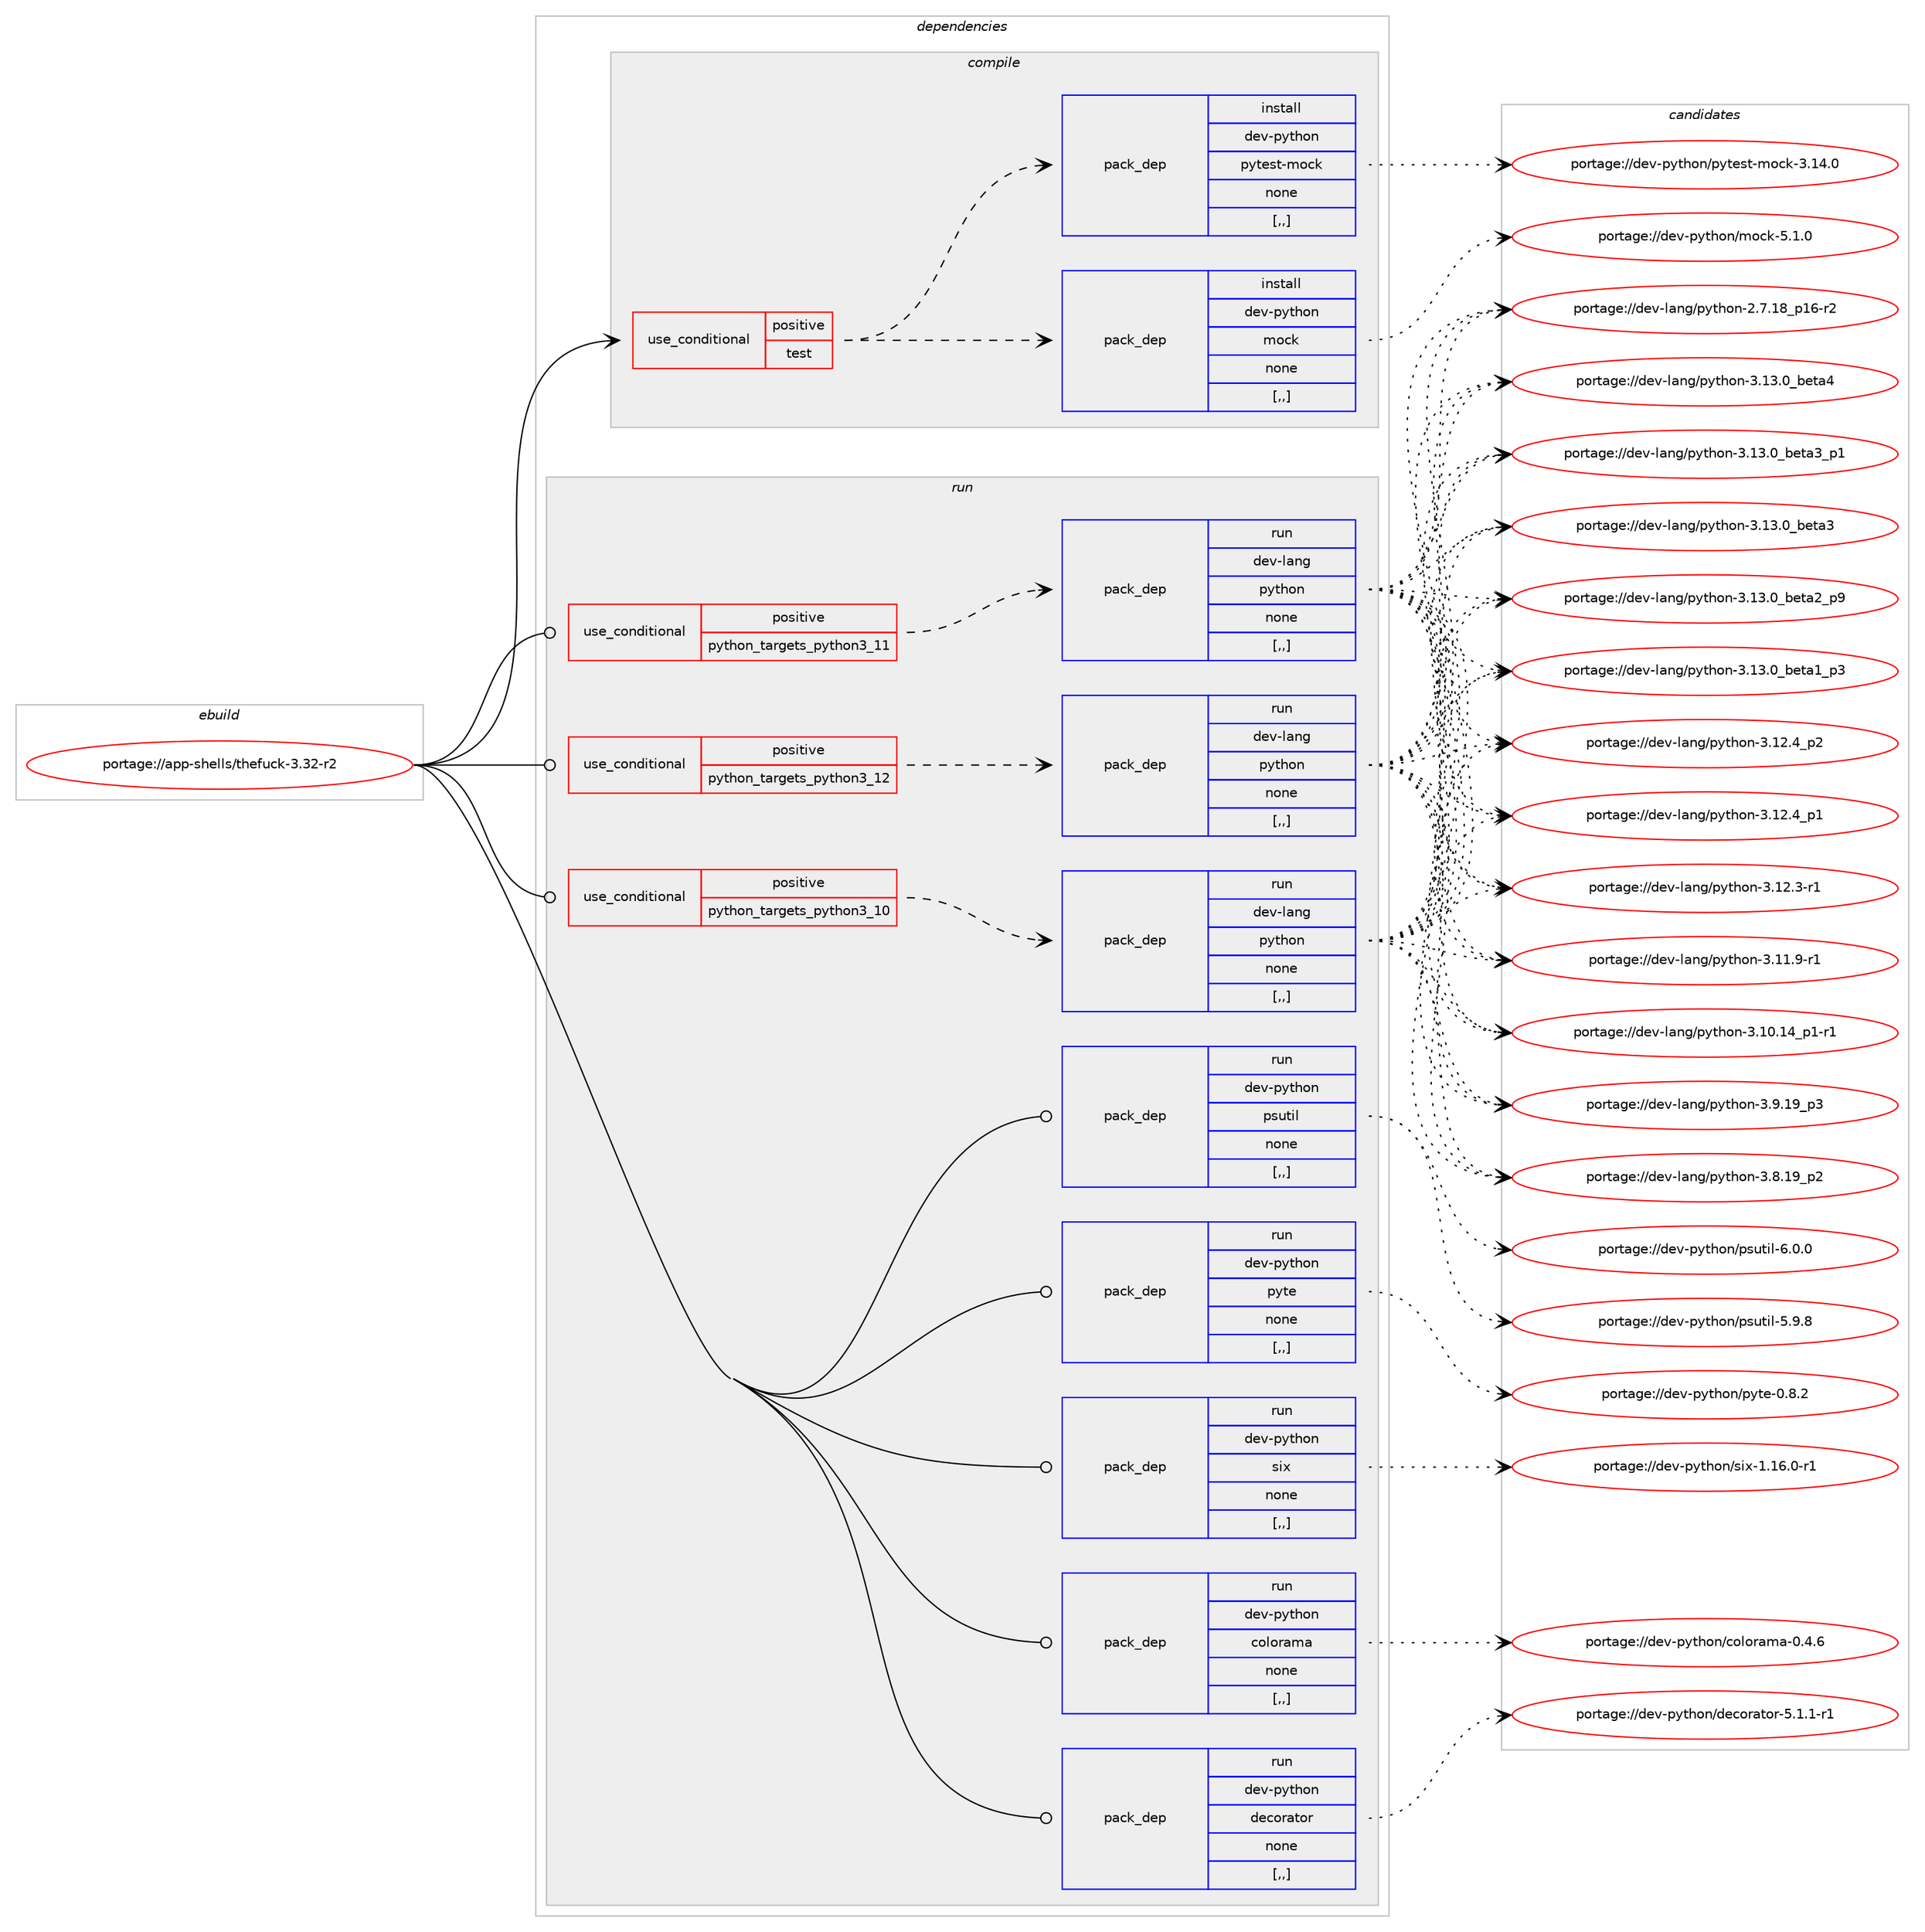 digraph prolog {

# *************
# Graph options
# *************

newrank=true;
concentrate=true;
compound=true;
graph [rankdir=LR,fontname=Helvetica,fontsize=10,ranksep=1.5];#, ranksep=2.5, nodesep=0.2];
edge  [arrowhead=vee];
node  [fontname=Helvetica,fontsize=10];

# **********
# The ebuild
# **********

subgraph cluster_leftcol {
color=gray;
label=<<i>ebuild</i>>;
id [label="portage://app-shells/thefuck-3.32-r2", color=red, width=4, href="../app-shells/thefuck-3.32-r2.svg"];
}

# ****************
# The dependencies
# ****************

subgraph cluster_midcol {
color=gray;
label=<<i>dependencies</i>>;
subgraph cluster_compile {
fillcolor="#eeeeee";
style=filled;
label=<<i>compile</i>>;
subgraph cond14528 {
dependency52357 [label=<<TABLE BORDER="0" CELLBORDER="1" CELLSPACING="0" CELLPADDING="4"><TR><TD ROWSPAN="3" CELLPADDING="10">use_conditional</TD></TR><TR><TD>positive</TD></TR><TR><TD>test</TD></TR></TABLE>>, shape=none, color=red];
subgraph pack37340 {
dependency52358 [label=<<TABLE BORDER="0" CELLBORDER="1" CELLSPACING="0" CELLPADDING="4" WIDTH="220"><TR><TD ROWSPAN="6" CELLPADDING="30">pack_dep</TD></TR><TR><TD WIDTH="110">install</TD></TR><TR><TD>dev-python</TD></TR><TR><TD>mock</TD></TR><TR><TD>none</TD></TR><TR><TD>[,,]</TD></TR></TABLE>>, shape=none, color=blue];
}
dependency52357:e -> dependency52358:w [weight=20,style="dashed",arrowhead="vee"];
subgraph pack37341 {
dependency52359 [label=<<TABLE BORDER="0" CELLBORDER="1" CELLSPACING="0" CELLPADDING="4" WIDTH="220"><TR><TD ROWSPAN="6" CELLPADDING="30">pack_dep</TD></TR><TR><TD WIDTH="110">install</TD></TR><TR><TD>dev-python</TD></TR><TR><TD>pytest-mock</TD></TR><TR><TD>none</TD></TR><TR><TD>[,,]</TD></TR></TABLE>>, shape=none, color=blue];
}
dependency52357:e -> dependency52359:w [weight=20,style="dashed",arrowhead="vee"];
}
id:e -> dependency52357:w [weight=20,style="solid",arrowhead="vee"];
}
subgraph cluster_compileandrun {
fillcolor="#eeeeee";
style=filled;
label=<<i>compile and run</i>>;
}
subgraph cluster_run {
fillcolor="#eeeeee";
style=filled;
label=<<i>run</i>>;
subgraph cond14529 {
dependency52360 [label=<<TABLE BORDER="0" CELLBORDER="1" CELLSPACING="0" CELLPADDING="4"><TR><TD ROWSPAN="3" CELLPADDING="10">use_conditional</TD></TR><TR><TD>positive</TD></TR><TR><TD>python_targets_python3_10</TD></TR></TABLE>>, shape=none, color=red];
subgraph pack37342 {
dependency52361 [label=<<TABLE BORDER="0" CELLBORDER="1" CELLSPACING="0" CELLPADDING="4" WIDTH="220"><TR><TD ROWSPAN="6" CELLPADDING="30">pack_dep</TD></TR><TR><TD WIDTH="110">run</TD></TR><TR><TD>dev-lang</TD></TR><TR><TD>python</TD></TR><TR><TD>none</TD></TR><TR><TD>[,,]</TD></TR></TABLE>>, shape=none, color=blue];
}
dependency52360:e -> dependency52361:w [weight=20,style="dashed",arrowhead="vee"];
}
id:e -> dependency52360:w [weight=20,style="solid",arrowhead="odot"];
subgraph cond14530 {
dependency52362 [label=<<TABLE BORDER="0" CELLBORDER="1" CELLSPACING="0" CELLPADDING="4"><TR><TD ROWSPAN="3" CELLPADDING="10">use_conditional</TD></TR><TR><TD>positive</TD></TR><TR><TD>python_targets_python3_11</TD></TR></TABLE>>, shape=none, color=red];
subgraph pack37343 {
dependency52363 [label=<<TABLE BORDER="0" CELLBORDER="1" CELLSPACING="0" CELLPADDING="4" WIDTH="220"><TR><TD ROWSPAN="6" CELLPADDING="30">pack_dep</TD></TR><TR><TD WIDTH="110">run</TD></TR><TR><TD>dev-lang</TD></TR><TR><TD>python</TD></TR><TR><TD>none</TD></TR><TR><TD>[,,]</TD></TR></TABLE>>, shape=none, color=blue];
}
dependency52362:e -> dependency52363:w [weight=20,style="dashed",arrowhead="vee"];
}
id:e -> dependency52362:w [weight=20,style="solid",arrowhead="odot"];
subgraph cond14531 {
dependency52364 [label=<<TABLE BORDER="0" CELLBORDER="1" CELLSPACING="0" CELLPADDING="4"><TR><TD ROWSPAN="3" CELLPADDING="10">use_conditional</TD></TR><TR><TD>positive</TD></TR><TR><TD>python_targets_python3_12</TD></TR></TABLE>>, shape=none, color=red];
subgraph pack37344 {
dependency52365 [label=<<TABLE BORDER="0" CELLBORDER="1" CELLSPACING="0" CELLPADDING="4" WIDTH="220"><TR><TD ROWSPAN="6" CELLPADDING="30">pack_dep</TD></TR><TR><TD WIDTH="110">run</TD></TR><TR><TD>dev-lang</TD></TR><TR><TD>python</TD></TR><TR><TD>none</TD></TR><TR><TD>[,,]</TD></TR></TABLE>>, shape=none, color=blue];
}
dependency52364:e -> dependency52365:w [weight=20,style="dashed",arrowhead="vee"];
}
id:e -> dependency52364:w [weight=20,style="solid",arrowhead="odot"];
subgraph pack37345 {
dependency52366 [label=<<TABLE BORDER="0" CELLBORDER="1" CELLSPACING="0" CELLPADDING="4" WIDTH="220"><TR><TD ROWSPAN="6" CELLPADDING="30">pack_dep</TD></TR><TR><TD WIDTH="110">run</TD></TR><TR><TD>dev-python</TD></TR><TR><TD>colorama</TD></TR><TR><TD>none</TD></TR><TR><TD>[,,]</TD></TR></TABLE>>, shape=none, color=blue];
}
id:e -> dependency52366:w [weight=20,style="solid",arrowhead="odot"];
subgraph pack37346 {
dependency52367 [label=<<TABLE BORDER="0" CELLBORDER="1" CELLSPACING="0" CELLPADDING="4" WIDTH="220"><TR><TD ROWSPAN="6" CELLPADDING="30">pack_dep</TD></TR><TR><TD WIDTH="110">run</TD></TR><TR><TD>dev-python</TD></TR><TR><TD>decorator</TD></TR><TR><TD>none</TD></TR><TR><TD>[,,]</TD></TR></TABLE>>, shape=none, color=blue];
}
id:e -> dependency52367:w [weight=20,style="solid",arrowhead="odot"];
subgraph pack37347 {
dependency52368 [label=<<TABLE BORDER="0" CELLBORDER="1" CELLSPACING="0" CELLPADDING="4" WIDTH="220"><TR><TD ROWSPAN="6" CELLPADDING="30">pack_dep</TD></TR><TR><TD WIDTH="110">run</TD></TR><TR><TD>dev-python</TD></TR><TR><TD>psutil</TD></TR><TR><TD>none</TD></TR><TR><TD>[,,]</TD></TR></TABLE>>, shape=none, color=blue];
}
id:e -> dependency52368:w [weight=20,style="solid",arrowhead="odot"];
subgraph pack37348 {
dependency52369 [label=<<TABLE BORDER="0" CELLBORDER="1" CELLSPACING="0" CELLPADDING="4" WIDTH="220"><TR><TD ROWSPAN="6" CELLPADDING="30">pack_dep</TD></TR><TR><TD WIDTH="110">run</TD></TR><TR><TD>dev-python</TD></TR><TR><TD>pyte</TD></TR><TR><TD>none</TD></TR><TR><TD>[,,]</TD></TR></TABLE>>, shape=none, color=blue];
}
id:e -> dependency52369:w [weight=20,style="solid",arrowhead="odot"];
subgraph pack37349 {
dependency52370 [label=<<TABLE BORDER="0" CELLBORDER="1" CELLSPACING="0" CELLPADDING="4" WIDTH="220"><TR><TD ROWSPAN="6" CELLPADDING="30">pack_dep</TD></TR><TR><TD WIDTH="110">run</TD></TR><TR><TD>dev-python</TD></TR><TR><TD>six</TD></TR><TR><TD>none</TD></TR><TR><TD>[,,]</TD></TR></TABLE>>, shape=none, color=blue];
}
id:e -> dependency52370:w [weight=20,style="solid",arrowhead="odot"];
}
}

# **************
# The candidates
# **************

subgraph cluster_choices {
rank=same;
color=gray;
label=<<i>candidates</i>>;

subgraph choice37340 {
color=black;
nodesep=1;
choice100101118451121211161041111104710911199107455346494648 [label="portage://dev-python/mock-5.1.0", color=red, width=4,href="../dev-python/mock-5.1.0.svg"];
dependency52358:e -> choice100101118451121211161041111104710911199107455346494648:w [style=dotted,weight="100"];
}
subgraph choice37341 {
color=black;
nodesep=1;
choice1001011184511212111610411111047112121116101115116451091119910745514649524648 [label="portage://dev-python/pytest-mock-3.14.0", color=red, width=4,href="../dev-python/pytest-mock-3.14.0.svg"];
dependency52359:e -> choice1001011184511212111610411111047112121116101115116451091119910745514649524648:w [style=dotted,weight="100"];
}
subgraph choice37342 {
color=black;
nodesep=1;
choice1001011184510897110103471121211161041111104551464951464895981011169752 [label="portage://dev-lang/python-3.13.0_beta4", color=red, width=4,href="../dev-lang/python-3.13.0_beta4.svg"];
choice10010111845108971101034711212111610411111045514649514648959810111697519511249 [label="portage://dev-lang/python-3.13.0_beta3_p1", color=red, width=4,href="../dev-lang/python-3.13.0_beta3_p1.svg"];
choice1001011184510897110103471121211161041111104551464951464895981011169751 [label="portage://dev-lang/python-3.13.0_beta3", color=red, width=4,href="../dev-lang/python-3.13.0_beta3.svg"];
choice10010111845108971101034711212111610411111045514649514648959810111697509511257 [label="portage://dev-lang/python-3.13.0_beta2_p9", color=red, width=4,href="../dev-lang/python-3.13.0_beta2_p9.svg"];
choice10010111845108971101034711212111610411111045514649514648959810111697499511251 [label="portage://dev-lang/python-3.13.0_beta1_p3", color=red, width=4,href="../dev-lang/python-3.13.0_beta1_p3.svg"];
choice100101118451089711010347112121116104111110455146495046529511250 [label="portage://dev-lang/python-3.12.4_p2", color=red, width=4,href="../dev-lang/python-3.12.4_p2.svg"];
choice100101118451089711010347112121116104111110455146495046529511249 [label="portage://dev-lang/python-3.12.4_p1", color=red, width=4,href="../dev-lang/python-3.12.4_p1.svg"];
choice100101118451089711010347112121116104111110455146495046514511449 [label="portage://dev-lang/python-3.12.3-r1", color=red, width=4,href="../dev-lang/python-3.12.3-r1.svg"];
choice100101118451089711010347112121116104111110455146494946574511449 [label="portage://dev-lang/python-3.11.9-r1", color=red, width=4,href="../dev-lang/python-3.11.9-r1.svg"];
choice100101118451089711010347112121116104111110455146494846495295112494511449 [label="portage://dev-lang/python-3.10.14_p1-r1", color=red, width=4,href="../dev-lang/python-3.10.14_p1-r1.svg"];
choice100101118451089711010347112121116104111110455146574649579511251 [label="portage://dev-lang/python-3.9.19_p3", color=red, width=4,href="../dev-lang/python-3.9.19_p3.svg"];
choice100101118451089711010347112121116104111110455146564649579511250 [label="portage://dev-lang/python-3.8.19_p2", color=red, width=4,href="../dev-lang/python-3.8.19_p2.svg"];
choice100101118451089711010347112121116104111110455046554649569511249544511450 [label="portage://dev-lang/python-2.7.18_p16-r2", color=red, width=4,href="../dev-lang/python-2.7.18_p16-r2.svg"];
dependency52361:e -> choice1001011184510897110103471121211161041111104551464951464895981011169752:w [style=dotted,weight="100"];
dependency52361:e -> choice10010111845108971101034711212111610411111045514649514648959810111697519511249:w [style=dotted,weight="100"];
dependency52361:e -> choice1001011184510897110103471121211161041111104551464951464895981011169751:w [style=dotted,weight="100"];
dependency52361:e -> choice10010111845108971101034711212111610411111045514649514648959810111697509511257:w [style=dotted,weight="100"];
dependency52361:e -> choice10010111845108971101034711212111610411111045514649514648959810111697499511251:w [style=dotted,weight="100"];
dependency52361:e -> choice100101118451089711010347112121116104111110455146495046529511250:w [style=dotted,weight="100"];
dependency52361:e -> choice100101118451089711010347112121116104111110455146495046529511249:w [style=dotted,weight="100"];
dependency52361:e -> choice100101118451089711010347112121116104111110455146495046514511449:w [style=dotted,weight="100"];
dependency52361:e -> choice100101118451089711010347112121116104111110455146494946574511449:w [style=dotted,weight="100"];
dependency52361:e -> choice100101118451089711010347112121116104111110455146494846495295112494511449:w [style=dotted,weight="100"];
dependency52361:e -> choice100101118451089711010347112121116104111110455146574649579511251:w [style=dotted,weight="100"];
dependency52361:e -> choice100101118451089711010347112121116104111110455146564649579511250:w [style=dotted,weight="100"];
dependency52361:e -> choice100101118451089711010347112121116104111110455046554649569511249544511450:w [style=dotted,weight="100"];
}
subgraph choice37343 {
color=black;
nodesep=1;
choice1001011184510897110103471121211161041111104551464951464895981011169752 [label="portage://dev-lang/python-3.13.0_beta4", color=red, width=4,href="../dev-lang/python-3.13.0_beta4.svg"];
choice10010111845108971101034711212111610411111045514649514648959810111697519511249 [label="portage://dev-lang/python-3.13.0_beta3_p1", color=red, width=4,href="../dev-lang/python-3.13.0_beta3_p1.svg"];
choice1001011184510897110103471121211161041111104551464951464895981011169751 [label="portage://dev-lang/python-3.13.0_beta3", color=red, width=4,href="../dev-lang/python-3.13.0_beta3.svg"];
choice10010111845108971101034711212111610411111045514649514648959810111697509511257 [label="portage://dev-lang/python-3.13.0_beta2_p9", color=red, width=4,href="../dev-lang/python-3.13.0_beta2_p9.svg"];
choice10010111845108971101034711212111610411111045514649514648959810111697499511251 [label="portage://dev-lang/python-3.13.0_beta1_p3", color=red, width=4,href="../dev-lang/python-3.13.0_beta1_p3.svg"];
choice100101118451089711010347112121116104111110455146495046529511250 [label="portage://dev-lang/python-3.12.4_p2", color=red, width=4,href="../dev-lang/python-3.12.4_p2.svg"];
choice100101118451089711010347112121116104111110455146495046529511249 [label="portage://dev-lang/python-3.12.4_p1", color=red, width=4,href="../dev-lang/python-3.12.4_p1.svg"];
choice100101118451089711010347112121116104111110455146495046514511449 [label="portage://dev-lang/python-3.12.3-r1", color=red, width=4,href="../dev-lang/python-3.12.3-r1.svg"];
choice100101118451089711010347112121116104111110455146494946574511449 [label="portage://dev-lang/python-3.11.9-r1", color=red, width=4,href="../dev-lang/python-3.11.9-r1.svg"];
choice100101118451089711010347112121116104111110455146494846495295112494511449 [label="portage://dev-lang/python-3.10.14_p1-r1", color=red, width=4,href="../dev-lang/python-3.10.14_p1-r1.svg"];
choice100101118451089711010347112121116104111110455146574649579511251 [label="portage://dev-lang/python-3.9.19_p3", color=red, width=4,href="../dev-lang/python-3.9.19_p3.svg"];
choice100101118451089711010347112121116104111110455146564649579511250 [label="portage://dev-lang/python-3.8.19_p2", color=red, width=4,href="../dev-lang/python-3.8.19_p2.svg"];
choice100101118451089711010347112121116104111110455046554649569511249544511450 [label="portage://dev-lang/python-2.7.18_p16-r2", color=red, width=4,href="../dev-lang/python-2.7.18_p16-r2.svg"];
dependency52363:e -> choice1001011184510897110103471121211161041111104551464951464895981011169752:w [style=dotted,weight="100"];
dependency52363:e -> choice10010111845108971101034711212111610411111045514649514648959810111697519511249:w [style=dotted,weight="100"];
dependency52363:e -> choice1001011184510897110103471121211161041111104551464951464895981011169751:w [style=dotted,weight="100"];
dependency52363:e -> choice10010111845108971101034711212111610411111045514649514648959810111697509511257:w [style=dotted,weight="100"];
dependency52363:e -> choice10010111845108971101034711212111610411111045514649514648959810111697499511251:w [style=dotted,weight="100"];
dependency52363:e -> choice100101118451089711010347112121116104111110455146495046529511250:w [style=dotted,weight="100"];
dependency52363:e -> choice100101118451089711010347112121116104111110455146495046529511249:w [style=dotted,weight="100"];
dependency52363:e -> choice100101118451089711010347112121116104111110455146495046514511449:w [style=dotted,weight="100"];
dependency52363:e -> choice100101118451089711010347112121116104111110455146494946574511449:w [style=dotted,weight="100"];
dependency52363:e -> choice100101118451089711010347112121116104111110455146494846495295112494511449:w [style=dotted,weight="100"];
dependency52363:e -> choice100101118451089711010347112121116104111110455146574649579511251:w [style=dotted,weight="100"];
dependency52363:e -> choice100101118451089711010347112121116104111110455146564649579511250:w [style=dotted,weight="100"];
dependency52363:e -> choice100101118451089711010347112121116104111110455046554649569511249544511450:w [style=dotted,weight="100"];
}
subgraph choice37344 {
color=black;
nodesep=1;
choice1001011184510897110103471121211161041111104551464951464895981011169752 [label="portage://dev-lang/python-3.13.0_beta4", color=red, width=4,href="../dev-lang/python-3.13.0_beta4.svg"];
choice10010111845108971101034711212111610411111045514649514648959810111697519511249 [label="portage://dev-lang/python-3.13.0_beta3_p1", color=red, width=4,href="../dev-lang/python-3.13.0_beta3_p1.svg"];
choice1001011184510897110103471121211161041111104551464951464895981011169751 [label="portage://dev-lang/python-3.13.0_beta3", color=red, width=4,href="../dev-lang/python-3.13.0_beta3.svg"];
choice10010111845108971101034711212111610411111045514649514648959810111697509511257 [label="portage://dev-lang/python-3.13.0_beta2_p9", color=red, width=4,href="../dev-lang/python-3.13.0_beta2_p9.svg"];
choice10010111845108971101034711212111610411111045514649514648959810111697499511251 [label="portage://dev-lang/python-3.13.0_beta1_p3", color=red, width=4,href="../dev-lang/python-3.13.0_beta1_p3.svg"];
choice100101118451089711010347112121116104111110455146495046529511250 [label="portage://dev-lang/python-3.12.4_p2", color=red, width=4,href="../dev-lang/python-3.12.4_p2.svg"];
choice100101118451089711010347112121116104111110455146495046529511249 [label="portage://dev-lang/python-3.12.4_p1", color=red, width=4,href="../dev-lang/python-3.12.4_p1.svg"];
choice100101118451089711010347112121116104111110455146495046514511449 [label="portage://dev-lang/python-3.12.3-r1", color=red, width=4,href="../dev-lang/python-3.12.3-r1.svg"];
choice100101118451089711010347112121116104111110455146494946574511449 [label="portage://dev-lang/python-3.11.9-r1", color=red, width=4,href="../dev-lang/python-3.11.9-r1.svg"];
choice100101118451089711010347112121116104111110455146494846495295112494511449 [label="portage://dev-lang/python-3.10.14_p1-r1", color=red, width=4,href="../dev-lang/python-3.10.14_p1-r1.svg"];
choice100101118451089711010347112121116104111110455146574649579511251 [label="portage://dev-lang/python-3.9.19_p3", color=red, width=4,href="../dev-lang/python-3.9.19_p3.svg"];
choice100101118451089711010347112121116104111110455146564649579511250 [label="portage://dev-lang/python-3.8.19_p2", color=red, width=4,href="../dev-lang/python-3.8.19_p2.svg"];
choice100101118451089711010347112121116104111110455046554649569511249544511450 [label="portage://dev-lang/python-2.7.18_p16-r2", color=red, width=4,href="../dev-lang/python-2.7.18_p16-r2.svg"];
dependency52365:e -> choice1001011184510897110103471121211161041111104551464951464895981011169752:w [style=dotted,weight="100"];
dependency52365:e -> choice10010111845108971101034711212111610411111045514649514648959810111697519511249:w [style=dotted,weight="100"];
dependency52365:e -> choice1001011184510897110103471121211161041111104551464951464895981011169751:w [style=dotted,weight="100"];
dependency52365:e -> choice10010111845108971101034711212111610411111045514649514648959810111697509511257:w [style=dotted,weight="100"];
dependency52365:e -> choice10010111845108971101034711212111610411111045514649514648959810111697499511251:w [style=dotted,weight="100"];
dependency52365:e -> choice100101118451089711010347112121116104111110455146495046529511250:w [style=dotted,weight="100"];
dependency52365:e -> choice100101118451089711010347112121116104111110455146495046529511249:w [style=dotted,weight="100"];
dependency52365:e -> choice100101118451089711010347112121116104111110455146495046514511449:w [style=dotted,weight="100"];
dependency52365:e -> choice100101118451089711010347112121116104111110455146494946574511449:w [style=dotted,weight="100"];
dependency52365:e -> choice100101118451089711010347112121116104111110455146494846495295112494511449:w [style=dotted,weight="100"];
dependency52365:e -> choice100101118451089711010347112121116104111110455146574649579511251:w [style=dotted,weight="100"];
dependency52365:e -> choice100101118451089711010347112121116104111110455146564649579511250:w [style=dotted,weight="100"];
dependency52365:e -> choice100101118451089711010347112121116104111110455046554649569511249544511450:w [style=dotted,weight="100"];
}
subgraph choice37345 {
color=black;
nodesep=1;
choice1001011184511212111610411111047991111081111149710997454846524654 [label="portage://dev-python/colorama-0.4.6", color=red, width=4,href="../dev-python/colorama-0.4.6.svg"];
dependency52366:e -> choice1001011184511212111610411111047991111081111149710997454846524654:w [style=dotted,weight="100"];
}
subgraph choice37346 {
color=black;
nodesep=1;
choice100101118451121211161041111104710010199111114971161111144553464946494511449 [label="portage://dev-python/decorator-5.1.1-r1", color=red, width=4,href="../dev-python/decorator-5.1.1-r1.svg"];
dependency52367:e -> choice100101118451121211161041111104710010199111114971161111144553464946494511449:w [style=dotted,weight="100"];
}
subgraph choice37347 {
color=black;
nodesep=1;
choice1001011184511212111610411111047112115117116105108455446484648 [label="portage://dev-python/psutil-6.0.0", color=red, width=4,href="../dev-python/psutil-6.0.0.svg"];
choice1001011184511212111610411111047112115117116105108455346574656 [label="portage://dev-python/psutil-5.9.8", color=red, width=4,href="../dev-python/psutil-5.9.8.svg"];
dependency52368:e -> choice1001011184511212111610411111047112115117116105108455446484648:w [style=dotted,weight="100"];
dependency52368:e -> choice1001011184511212111610411111047112115117116105108455346574656:w [style=dotted,weight="100"];
}
subgraph choice37348 {
color=black;
nodesep=1;
choice1001011184511212111610411111047112121116101454846564650 [label="portage://dev-python/pyte-0.8.2", color=red, width=4,href="../dev-python/pyte-0.8.2.svg"];
dependency52369:e -> choice1001011184511212111610411111047112121116101454846564650:w [style=dotted,weight="100"];
}
subgraph choice37349 {
color=black;
nodesep=1;
choice1001011184511212111610411111047115105120454946495446484511449 [label="portage://dev-python/six-1.16.0-r1", color=red, width=4,href="../dev-python/six-1.16.0-r1.svg"];
dependency52370:e -> choice1001011184511212111610411111047115105120454946495446484511449:w [style=dotted,weight="100"];
}
}

}
